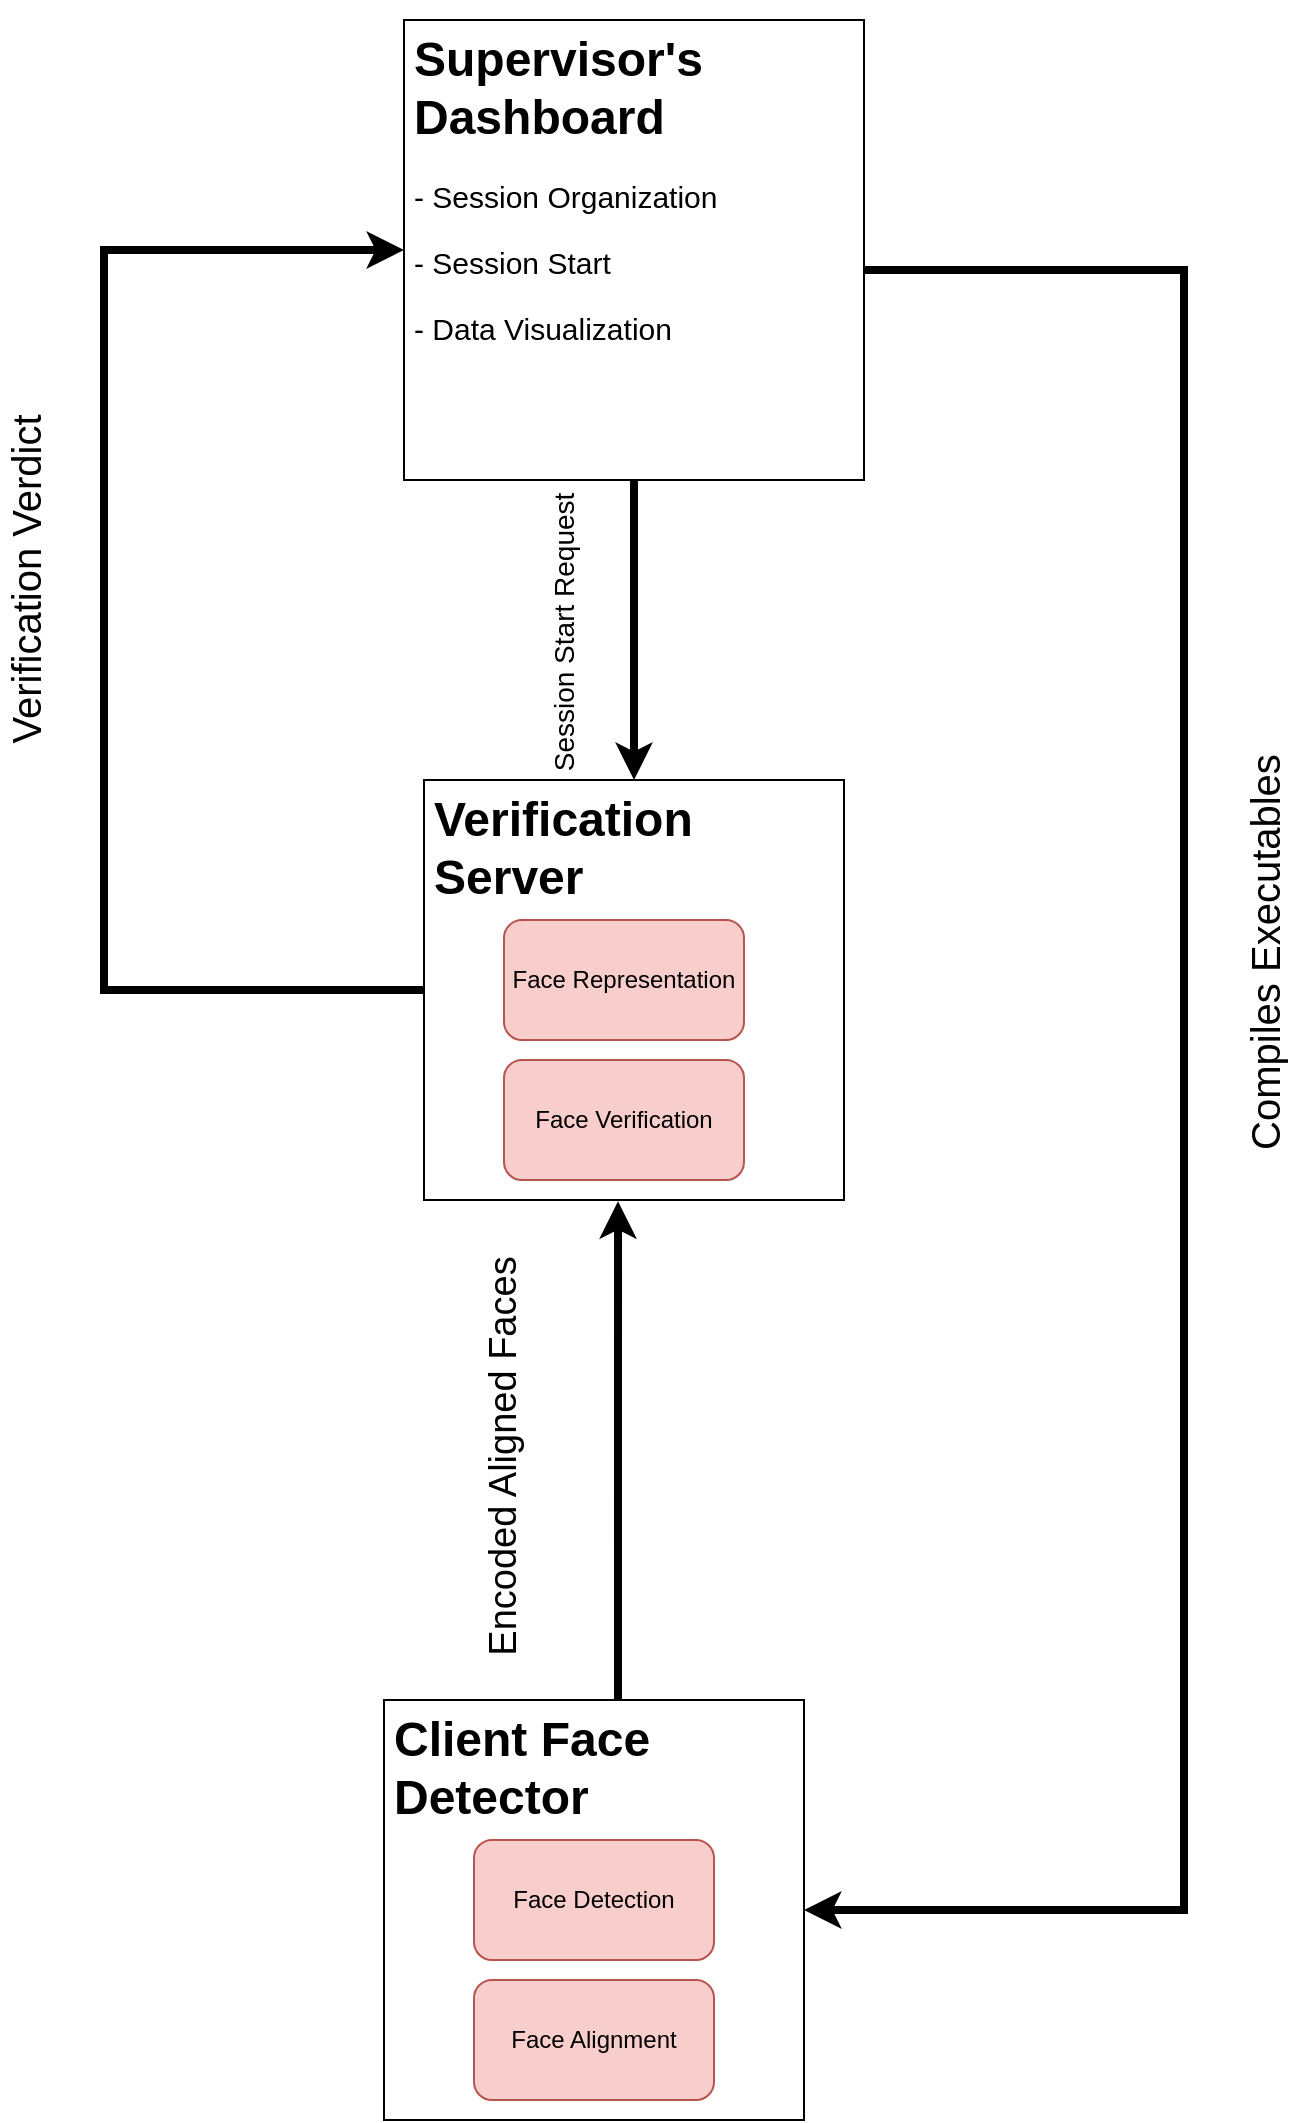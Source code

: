<mxfile version="20.2.5" type="device"><diagram id="zRixpygFA2gapIpPwMeC" name="Page-1"><mxGraphModel dx="1778" dy="943" grid="1" gridSize="10" guides="1" tooltips="1" connect="1" arrows="1" fold="1" page="1" pageScale="1" pageWidth="850" pageHeight="1100" math="0" shadow="0"><root><mxCell id="0"/><mxCell id="1" parent="0"/><mxCell id="URdJJ6be5e15ccVwJxKP-1" value="" style="whiteSpace=wrap;html=1;aspect=fixed;" vertex="1" parent="1"><mxGeometry x="320" y="20" width="230" height="230" as="geometry"/></mxCell><mxCell id="URdJJ6be5e15ccVwJxKP-8" style="edgeStyle=orthogonalEdgeStyle;rounded=0;orthogonalLoop=1;jettySize=auto;html=1;entryX=0.5;entryY=0;entryDx=0;entryDy=0;strokeWidth=4;" edge="1" parent="1" source="URdJJ6be5e15ccVwJxKP-2" target="URdJJ6be5e15ccVwJxKP-6"><mxGeometry relative="1" as="geometry"/></mxCell><mxCell id="URdJJ6be5e15ccVwJxKP-9" value="Session Start Request" style="edgeLabel;html=1;align=center;verticalAlign=middle;resizable=0;points=[];rotation=-90;fontSize=14;" vertex="1" connectable="0" parent="URdJJ6be5e15ccVwJxKP-8"><mxGeometry x="0.301" y="-1" relative="1" as="geometry"><mxPoint x="-34" y="-21" as="offset"/></mxGeometry></mxCell><mxCell id="URdJJ6be5e15ccVwJxKP-18" style="edgeStyle=orthogonalEdgeStyle;rounded=0;orthogonalLoop=1;jettySize=auto;html=1;strokeWidth=4;entryX=1;entryY=0.5;entryDx=0;entryDy=0;" edge="1" parent="1" source="URdJJ6be5e15ccVwJxKP-2" target="URdJJ6be5e15ccVwJxKP-15"><mxGeometry relative="1" as="geometry"><mxPoint x="570" y="965" as="targetPoint"/><Array as="points"><mxPoint x="710" y="145"/><mxPoint x="710" y="965"/></Array></mxGeometry></mxCell><mxCell id="URdJJ6be5e15ccVwJxKP-19" value="Compiles Executables" style="edgeLabel;html=1;align=center;verticalAlign=middle;resizable=0;points=[];rotation=-90;fontSize=20;" vertex="1" connectable="0" parent="URdJJ6be5e15ccVwJxKP-18"><mxGeometry x="-0.143" y="-1" relative="1" as="geometry"><mxPoint x="41" as="offset"/></mxGeometry></mxCell><mxCell id="URdJJ6be5e15ccVwJxKP-2" value="&lt;h1&gt;Supervisor's Dashboard&lt;/h1&gt;&lt;p style=&quot;font-size: 15px;&quot;&gt;&lt;font style=&quot;font-size: 15px;&quot;&gt;- Session Organization&lt;/font&gt;&lt;/p&gt;&lt;p style=&quot;font-size: 15px;&quot;&gt;&lt;font style=&quot;font-size: 15px;&quot;&gt;- Session Start&lt;/font&gt;&lt;/p&gt;&lt;p style=&quot;font-size: 15px;&quot;&gt;&lt;font style=&quot;font-size: 15px;&quot;&gt;- Data Visualization&lt;/font&gt;&lt;/p&gt;" style="text;html=1;strokeColor=none;fillColor=none;spacing=5;spacingTop=-20;whiteSpace=wrap;overflow=hidden;rounded=0;" vertex="1" parent="1"><mxGeometry x="320" y="20" width="230" height="230" as="geometry"/></mxCell><mxCell id="URdJJ6be5e15ccVwJxKP-5" value="" style="whiteSpace=wrap;html=1;aspect=fixed;" vertex="1" parent="1"><mxGeometry x="330" y="400" width="210" height="210" as="geometry"/></mxCell><mxCell id="URdJJ6be5e15ccVwJxKP-20" style="edgeStyle=orthogonalEdgeStyle;rounded=0;orthogonalLoop=1;jettySize=auto;html=1;entryX=0;entryY=0.5;entryDx=0;entryDy=0;fontSize=14;strokeWidth=4;" edge="1" parent="1" source="URdJJ6be5e15ccVwJxKP-6" target="URdJJ6be5e15ccVwJxKP-2"><mxGeometry relative="1" as="geometry"><Array as="points"><mxPoint x="170" y="505"/><mxPoint x="170" y="135"/></Array></mxGeometry></mxCell><mxCell id="URdJJ6be5e15ccVwJxKP-21" value="&lt;span style=&quot;font-size: 20px;&quot;&gt;Verification Verdict&lt;/span&gt;" style="edgeLabel;html=1;align=center;verticalAlign=middle;resizable=0;points=[];fontSize=20;rotation=-90;" vertex="1" connectable="0" parent="URdJJ6be5e15ccVwJxKP-20"><mxGeometry x="0.177" y="-3" relative="1" as="geometry"><mxPoint x="-43" y="35" as="offset"/></mxGeometry></mxCell><mxCell id="URdJJ6be5e15ccVwJxKP-6" value="&lt;h1&gt;Verification Server&lt;/h1&gt;" style="text;html=1;strokeColor=none;fillColor=none;spacing=5;spacingTop=-20;whiteSpace=wrap;overflow=hidden;rounded=0;" vertex="1" parent="1"><mxGeometry x="330" y="400" width="210" height="210" as="geometry"/></mxCell><mxCell id="URdJJ6be5e15ccVwJxKP-12" value="Face Representation" style="rounded=1;whiteSpace=wrap;html=1;fillColor=#f8cecc;strokeColor=#b85450;" vertex="1" parent="1"><mxGeometry x="370" y="470" width="120" height="60" as="geometry"/></mxCell><mxCell id="URdJJ6be5e15ccVwJxKP-13" value="Face Verification" style="rounded=1;whiteSpace=wrap;html=1;fillColor=#f8cecc;strokeColor=#b85450;" vertex="1" parent="1"><mxGeometry x="370" y="540" width="120" height="60" as="geometry"/></mxCell><mxCell id="URdJJ6be5e15ccVwJxKP-14" value="" style="whiteSpace=wrap;html=1;aspect=fixed;" vertex="1" parent="1"><mxGeometry x="310" y="860" width="210" height="210" as="geometry"/></mxCell><mxCell id="URdJJ6be5e15ccVwJxKP-22" style="edgeStyle=orthogonalEdgeStyle;rounded=0;orthogonalLoop=1;jettySize=auto;html=1;entryX=0.462;entryY=1.003;entryDx=0;entryDy=0;entryPerimeter=0;fontSize=20;strokeWidth=4;" edge="1" parent="1" source="URdJJ6be5e15ccVwJxKP-15" target="URdJJ6be5e15ccVwJxKP-6"><mxGeometry relative="1" as="geometry"><Array as="points"><mxPoint x="427" y="810"/><mxPoint x="427" y="810"/></Array></mxGeometry></mxCell><mxCell id="URdJJ6be5e15ccVwJxKP-23" value="Encoded Aligned Faces" style="edgeLabel;html=1;align=center;verticalAlign=middle;resizable=0;points=[];fontSize=19;rotation=-90;" vertex="1" connectable="0" parent="URdJJ6be5e15ccVwJxKP-22"><mxGeometry x="0.233" y="1" relative="1" as="geometry"><mxPoint x="-56" y="32" as="offset"/></mxGeometry></mxCell><mxCell id="URdJJ6be5e15ccVwJxKP-15" value="&lt;h1&gt;Client Face Detector&lt;/h1&gt;" style="text;html=1;strokeColor=none;fillColor=none;spacing=5;spacingTop=-20;whiteSpace=wrap;overflow=hidden;rounded=0;" vertex="1" parent="1"><mxGeometry x="310" y="860" width="210" height="210" as="geometry"/></mxCell><mxCell id="URdJJ6be5e15ccVwJxKP-16" value="Face Detection" style="rounded=1;whiteSpace=wrap;html=1;fillColor=#f8cecc;strokeColor=#b85450;" vertex="1" parent="1"><mxGeometry x="355" y="930" width="120" height="60" as="geometry"/></mxCell><mxCell id="URdJJ6be5e15ccVwJxKP-17" value="Face Alignment" style="rounded=1;whiteSpace=wrap;html=1;fillColor=#f8cecc;strokeColor=#b85450;" vertex="1" parent="1"><mxGeometry x="355" y="1000" width="120" height="60" as="geometry"/></mxCell></root></mxGraphModel></diagram></mxfile>